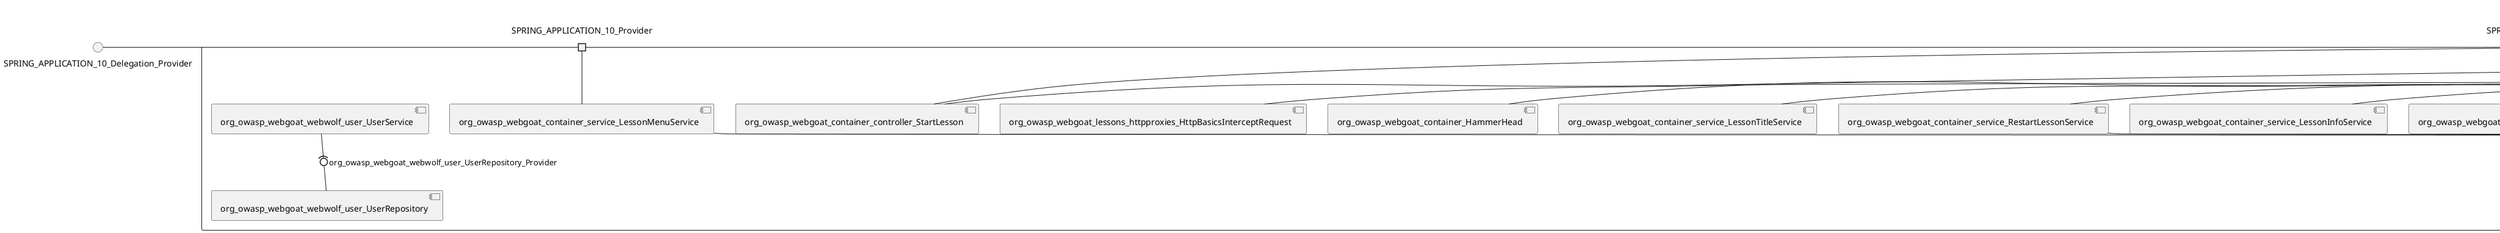 @startuml
skinparam fixCircleLabelOverlapping true
skinparam componentStyle uml2
() SPRING_APPLICATION_10_Delegation_Provider
() SPRING_APPLICATION_11_Delegation_Provider
() SPRING_APPLICATION_12_Delegation_Provider
() SPRING_APPLICATION_13_Delegation_Provider
() SPRING_APPLICATION_14_Delegation_Provider
() SPRING_APPLICATION_15_Delegation_Provider
() SPRING_APPLICATION_16_Delegation_Provider
() SPRING_APPLICATION_2_Delegation_Provider
() SPRING_APPLICATION_3_Delegation_Provider
() SPRING_APPLICATION_4_Delegation_Provider
() SPRING_APPLICATION_5_Delegation_Provider
() SPRING_APPLICATION_6_Delegation_Provider
() SPRING_APPLICATION_7_Delegation_Provider
() SPRING_APPLICATION_8_Delegation_Provider
() SPRING_APPLICATION_9_Delegation_Provider
() SPRING_APPLICATION_BypassRestrictions_FieldRestrictions_POST_Delegation_Provider
() SPRING_APPLICATION_BypassRestrictions_frontendValidation_POST_Delegation_Provider
() SPRING_APPLICATION_ChromeDevTools_dummy_POST_Delegation_Provider
() SPRING_APPLICATION_ChromeDevTools_network_POST_Delegation_Provider
() SPRING_APPLICATION_CrossSiteScriptingStored_stored_xss_POST_Delegation_Provider
() SPRING_APPLICATION_CrossSiteScriptingStored_stored_xss_follow_up_POST_Delegation_Provider
() SPRING_APPLICATION_CrossSiteScripting_attack1_POST_Delegation_Provider
() SPRING_APPLICATION_CrossSiteScripting_attack3_POST_Delegation_Provider
() SPRING_APPLICATION_CrossSiteScripting_attack4_POST_Delegation_Provider
() SPRING_APPLICATION_CrossSiteScripting_attack5a_GET_Delegation_Provider
() SPRING_APPLICATION_CrossSiteScripting_attack6a_POST_Delegation_Provider
() SPRING_APPLICATION_CrossSiteScripting_dom_follow_up_POST_Delegation_Provider
() SPRING_APPLICATION_CrossSiteScripting_phone_home_xss_POST_Delegation_Provider
() SPRING_APPLICATION_CrossSiteScripting_quiz_GET_POST_Delegation_Provider
() SPRING_APPLICATION_Delegation_Provider
() SPRING_APPLICATION_GET_10_Delegation_Provider
() SPRING_APPLICATION_GET_11_Delegation_Provider
() SPRING_APPLICATION_GET_2_Delegation_Provider
() SPRING_APPLICATION_GET_3_Delegation_Provider
() SPRING_APPLICATION_GET_4_Delegation_Provider
() SPRING_APPLICATION_GET_5_Delegation_Provider
() SPRING_APPLICATION_GET_6_Delegation_Provider
() SPRING_APPLICATION_GET_7_Delegation_Provider
() SPRING_APPLICATION_GET_8_Delegation_Provider
() SPRING_APPLICATION_GET_9_Delegation_Provider
() SPRING_APPLICATION_GET_Delegation_Provider
() SPRING_APPLICATION_HtmlTampering_task_POST_Delegation_Provider
() SPRING_APPLICATION_HttpBasics_attack1_POST_Delegation_Provider
() SPRING_APPLICATION_HttpBasics_attack2_POST_Delegation_Provider
() SPRING_APPLICATION_IDOR_diff_attributes_POST_Delegation_Provider
() SPRING_APPLICATION_IDOR_login_POST_Delegation_Provider
() SPRING_APPLICATION_IDOR_profile_alt_path_POST_Delegation_Provider
() SPRING_APPLICATION_InsecureDeserialization_task_POST_Delegation_Provider
() SPRING_APPLICATION_InsecureLogin_Delegation_Provider
() SPRING_APPLICATION_JWT_decode_POST_Delegation_Provider
() SPRING_APPLICATION_JWT_jku_Delegation_Provider
() SPRING_APPLICATION_JWT_kid_Delegation_Provider
() SPRING_APPLICATION_JWT_quiz_GET_POST_Delegation_Provider
() SPRING_APPLICATION_JWT_refresh_Delegation_Provider
() SPRING_APPLICATION_JWT_secret_POST_Delegation_Provider
() SPRING_APPLICATION_JWT_votings_Delegation_Provider
() SPRING_APPLICATION_LogSpoofing_log_bleeding_POST_Delegation_Provider
() SPRING_APPLICATION_LogSpoofing_log_spoofing_POST_Delegation_Provider
() SPRING_APPLICATION_POST_10_Delegation_Provider
() SPRING_APPLICATION_POST_11_Delegation_Provider
() SPRING_APPLICATION_POST_12_Delegation_Provider
() SPRING_APPLICATION_POST_13_Delegation_Provider
() SPRING_APPLICATION_POST_14_Delegation_Provider
() SPRING_APPLICATION_POST_15_Delegation_Provider
() SPRING_APPLICATION_POST_16_Delegation_Provider
() SPRING_APPLICATION_POST_17_Delegation_Provider
() SPRING_APPLICATION_POST_18_Delegation_Provider
() SPRING_APPLICATION_POST_2_Delegation_Provider
() SPRING_APPLICATION_POST_3_Delegation_Provider
() SPRING_APPLICATION_POST_4_Delegation_Provider
() SPRING_APPLICATION_POST_5_Delegation_Provider
() SPRING_APPLICATION_POST_6_Delegation_Provider
() SPRING_APPLICATION_POST_7_Delegation_Provider
() SPRING_APPLICATION_POST_8_Delegation_Provider
() SPRING_APPLICATION_POST_9_Delegation_Provider
() SPRING_APPLICATION_POST_Delegation_Provider
() SPRING_APPLICATION_PUT_Delegation_Provider
() SPRING_APPLICATION_PasswordReset_ForgotPassword_create_password_reset_link_POST_Delegation_Provider
() SPRING_APPLICATION_PasswordReset_SecurityQuestions_POST_Delegation_Provider
() SPRING_APPLICATION_PasswordReset_reset_Delegation_Provider
() SPRING_APPLICATION_PasswordReset_simple_mail_reset_POST_Delegation_Provider
() SPRING_APPLICATION_PathTraversal_profile_picture_GET_Delegation_Provider
() SPRING_APPLICATION_PathTraversal_profile_picture_fix_GET_Delegation_Provider
() SPRING_APPLICATION_PathTraversal_profile_upload_POST_Delegation_Provider
() SPRING_APPLICATION_PathTraversal_profile_upload_fix_POST_Delegation_Provider
() SPRING_APPLICATION_PathTraversal_profile_upload_remove_user_input_POST_Delegation_Provider
() SPRING_APPLICATION_PathTraversal_random_POST_Delegation_Provider
() SPRING_APPLICATION_PathTraversal_random_picture_GET_Delegation_Provider
() SPRING_APPLICATION_PathTraversal_zip_slip_Delegation_Provider
() SPRING_APPLICATION_SSRF_task1_POST_Delegation_Provider
() SPRING_APPLICATION_SSRF_task2_POST_Delegation_Provider
() SPRING_APPLICATION_SecurePasswords_assignment_POST_Delegation_Provider
() SPRING_APPLICATION_SqlInjectionAdvanced_attack6a_POST_Delegation_Provider
() SPRING_APPLICATION_SqlInjectionAdvanced_attack6b_POST_Delegation_Provider
() SPRING_APPLICATION_SqlInjectionAdvanced_challenge_Login_POST_Delegation_Provider
() SPRING_APPLICATION_SqlInjectionAdvanced_challenge_PUT_Delegation_Provider
() SPRING_APPLICATION_SqlInjectionAdvanced_quiz_GET_POST_Delegation_Provider
() SPRING_APPLICATION_SqlInjectionMitigations_attack10a_POST_Delegation_Provider
() SPRING_APPLICATION_SqlInjectionMitigations_attack10b_POST_Delegation_Provider
() SPRING_APPLICATION_SqlInjectionMitigations_attack12a_POST_Delegation_Provider
() SPRING_APPLICATION_SqlInjectionMitigations_servers_GET_Delegation_Provider
() SPRING_APPLICATION_SqlInjection_assignment5a_POST_Delegation_Provider
() SPRING_APPLICATION_SqlInjection_assignment5b_POST_Delegation_Provider
() SPRING_APPLICATION_SqlInjection_attack10_POST_Delegation_Provider
() SPRING_APPLICATION_SqlInjection_attack2_POST_Delegation_Provider
() SPRING_APPLICATION_SqlInjection_attack3_POST_Delegation_Provider
() SPRING_APPLICATION_SqlInjection_attack4_POST_Delegation_Provider
() SPRING_APPLICATION_SqlInjection_attack5_POST_Delegation_Provider
() SPRING_APPLICATION_SqlInjection_attack8_POST_Delegation_Provider
() SPRING_APPLICATION_SqlInjection_attack9_POST_Delegation_Provider
() SPRING_APPLICATION_SqlOnlyInputValidationOnKeywords_attack_POST_Delegation_Provider
() SPRING_APPLICATION_SqlOnlyInputValidation_attack_POST_Delegation_Provider
() SPRING_APPLICATION_VulnerableComponents_attack1_POST_Delegation_Provider
() SPRING_APPLICATION_WebWolf_GET_Delegation_Provider
() SPRING_APPLICATION_WebWolf_landing_Delegation_Provider
() SPRING_APPLICATION_WebWolf_mail_Delegation_Provider
() SPRING_APPLICATION_challenge_1_POST_Delegation_Provider
() SPRING_APPLICATION_challenge_5_POST_Delegation_Provider
() SPRING_APPLICATION_challenge_7_Delegation_Provider
() SPRING_APPLICATION_challenge_8_Delegation_Provider
() SPRING_APPLICATION_challenge_logo_Delegation_Provider
() SPRING_APPLICATION_cia_quiz_GET_POST_Delegation_Provider
() SPRING_APPLICATION_clientSideFiltering_attack1_POST_Delegation_Provider
() SPRING_APPLICATION_clientSideFiltering_challenge_store_coupons_GET_Delegation_Provider
() SPRING_APPLICATION_clientSideFiltering_getItForFree_POST_Delegation_Provider
() SPRING_APPLICATION_clientSideFiltering_salaries_GET_Delegation_Provider
() SPRING_APPLICATION_crypto_encoding_basic_auth_POST_Delegation_Provider
() SPRING_APPLICATION_crypto_encoding_xor_POST_Delegation_Provider
() SPRING_APPLICATION_crypto_hashing_POST_Delegation_Provider
() SPRING_APPLICATION_crypto_secure_defaults_POST_Delegation_Provider
() SPRING_APPLICATION_crypto_signing_verify_POST_Delegation_Provider
() SPRING_APPLICATION_csrf_feedback_message_POST_Delegation_Provider
() SPRING_APPLICATION_csrf_review_POST_Delegation_Provider
() SPRING_APPLICATION_files_GET_Delegation_Provider
() SPRING_APPLICATION_fileupload_POST_Delegation_Provider
() SPRING_APPLICATION_jwt_Delegation_Provider
() SPRING_APPLICATION_landing_Delegation_Provider
() SPRING_APPLICATION_lesson_template_Delegation_Provider
() SPRING_APPLICATION_login_oauth_mvc_GET_Delegation_Provider
() SPRING_APPLICATION_mail_DELETE_GET_POST_Delegation_Provider
() SPRING_APPLICATION_register_mvc_POST_Delegation_Provider
() SPRING_APPLICATION_registration_GET_Delegation_Provider
() SPRING_APPLICATION_requests_GET_Delegation_Provider
() SPRING_APPLICATION_scoreboard_data_GET_Delegation_Provider
() SPRING_APPLICATION_server_directory_GET_Delegation_Provider
() SPRING_APPLICATION_service_debug_labels_mvc_Delegation_Provider
() SPRING_APPLICATION_service_lessonoverview_mvc_Delegation_Provider
() SPRING_APPLICATION_xxe_comments_GET_Delegation_Provider
rectangle System {
[org_owasp_webgoat_container_HammerHead] [[webgoat-webgoat.repository#_rnscKAQ7Ee-iCITICKrX3w]]
[org_owasp_webgoat_container_WebWolfRedirect] [[webgoat-webgoat.repository#_rnscKAQ7Ee-iCITICKrX3w]]
[org_owasp_webgoat_container_controller_StartLesson] [[webgoat-webgoat.repository#_rnscKAQ7Ee-iCITICKrX3w]]
[org_owasp_webgoat_container_controller_Welcome] [[webgoat-webgoat.repository#_rnscKAQ7Ee-iCITICKrX3w]]
[org_owasp_webgoat_container_i18n_PluginMessages_Provider] [[webgoat-webgoat.repository#_rnscKAQ7Ee-iCITICKrX3w]]
[org_owasp_webgoat_container_service_EnvironmentService] [[webgoat-webgoat.repository#_rnscKAQ7Ee-iCITICKrX3w]]
[org_owasp_webgoat_container_service_HintService] [[webgoat-webgoat.repository#_rnscKAQ7Ee-iCITICKrX3w]]
[org_owasp_webgoat_container_service_LabelDebugService] [[webgoat-webgoat.repository#_rnscKAQ7Ee-iCITICKrX3w]]
[org_owasp_webgoat_container_service_LabelService] [[webgoat-webgoat.repository#_rnscKAQ7Ee-iCITICKrX3w]]
[org_owasp_webgoat_container_service_LessonInfoService] [[webgoat-webgoat.repository#_rnscKAQ7Ee-iCITICKrX3w]]
[org_owasp_webgoat_container_service_LessonMenuService] [[webgoat-webgoat.repository#_rnscKAQ7Ee-iCITICKrX3w]]
[org_owasp_webgoat_container_service_LessonProgressService] [[webgoat-webgoat.repository#_rnscKAQ7Ee-iCITICKrX3w]]
[org_owasp_webgoat_container_service_LessonTitleService] [[webgoat-webgoat.repository#_rnscKAQ7Ee-iCITICKrX3w]]
[org_owasp_webgoat_container_service_ReportCardService] [[webgoat-webgoat.repository#_rnscKAQ7Ee-iCITICKrX3w]]
[org_owasp_webgoat_container_service_RestartLessonService] [[webgoat-webgoat.repository#_rnscKAQ7Ee-iCITICKrX3w]]
[org_owasp_webgoat_container_service_SessionService] [[webgoat-webgoat.repository#_rnscKAQ7Ee-iCITICKrX3w]]
[org_owasp_webgoat_container_session_UserSessionData_Provider] [[webgoat-webgoat.repository#_rnscKAQ7Ee-iCITICKrX3w]]
[org_owasp_webgoat_container_session_WebSession_Provider] [[webgoat-webgoat.repository#_rnscKAQ7Ee-iCITICKrX3w]]
[org_owasp_webgoat_container_users_RegistrationController] [[webgoat-webgoat.repository#_rnscKAQ7Ee-iCITICKrX3w]]
[org_owasp_webgoat_container_users_Scoreboard] [[webgoat-webgoat.repository#_rnscKAQ7Ee-iCITICKrX3w]]
[org_owasp_webgoat_container_users_UserRepository] [[webgoat-webgoat.repository#_rnscKAQ7Ee-iCITICKrX3w]]
[org_owasp_webgoat_container_users_UserService] [[webgoat-webgoat.repository#_rnscKAQ7Ee-iCITICKrX3w]]
[org_owasp_webgoat_container_users_UserTrackerRepository] [[webgoat-webgoat.repository#_rnscKAQ7Ee-iCITICKrX3w]]
[org_owasp_webgoat_lessons_authbypass_VerifyAccount] [[webgoat-webgoat.repository#_rnscKAQ7Ee-iCITICKrX3w]]
[org_owasp_webgoat_lessons_bypassrestrictions_BypassRestrictionsFieldRestrictions] [[webgoat-webgoat.repository#_rnscKAQ7Ee-iCITICKrX3w]]
[org_owasp_webgoat_lessons_bypassrestrictions_BypassRestrictionsFrontendValidation] [[webgoat-webgoat.repository#_rnscKAQ7Ee-iCITICKrX3w]]
[org_owasp_webgoat_lessons_challenges_FlagController] [[webgoat-webgoat.repository#_rnscKAQ7Ee-iCITICKrX3w]]
[org_owasp_webgoat_lessons_challenges_challenge1_Assignment1] [[webgoat-webgoat.repository#_rnscKAQ7Ee-iCITICKrX3w]]
[org_owasp_webgoat_lessons_challenges_challenge1_ImageServlet] [[webgoat-webgoat.repository#_rnscKAQ7Ee-iCITICKrX3w]]
[org_owasp_webgoat_lessons_challenges_challenge5_Assignment5] [[webgoat-webgoat.repository#_rnscKAQ7Ee-iCITICKrX3w]]
[org_owasp_webgoat_lessons_challenges_challenge7_Assignment7] [[webgoat-webgoat.repository#_rnscKAQ7Ee-iCITICKrX3w]]
[org_owasp_webgoat_lessons_challenges_challenge8_Assignment8] [[webgoat-webgoat.repository#_rnscKAQ7Ee-iCITICKrX3w]]
[org_owasp_webgoat_lessons_chromedevtools_NetworkDummy] [[webgoat-webgoat.repository#_rnscKAQ7Ee-iCITICKrX3w]]
[org_owasp_webgoat_lessons_chromedevtools_NetworkLesson] [[webgoat-webgoat.repository#_rnscKAQ7Ee-iCITICKrX3w]]
[org_owasp_webgoat_lessons_cia_CIAQuiz] [[webgoat-webgoat.repository#_rnscKAQ7Ee-iCITICKrX3w]]
[org_owasp_webgoat_lessons_clientsidefiltering_ClientSideFilteringAssignment] [[webgoat-webgoat.repository#_rnscKAQ7Ee-iCITICKrX3w]]
[org_owasp_webgoat_lessons_clientsidefiltering_ClientSideFilteringFreeAssignment] [[webgoat-webgoat.repository#_rnscKAQ7Ee-iCITICKrX3w]]
[org_owasp_webgoat_lessons_clientsidefiltering_Salaries] [[webgoat-webgoat.repository#_rnscKAQ7Ee-iCITICKrX3w]]
[org_owasp_webgoat_lessons_clientsidefiltering_ShopEndpoint] [[webgoat-webgoat.repository#_rnscKAQ7Ee-iCITICKrX3w]]
[org_owasp_webgoat_lessons_cryptography_EncodingAssignment] [[webgoat-webgoat.repository#_rnscKAQ7Ee-iCITICKrX3w]]
[org_owasp_webgoat_lessons_cryptography_HashingAssignment] [[webgoat-webgoat.repository#_rnscKAQ7Ee-iCITICKrX3w]]
[org_owasp_webgoat_lessons_cryptography_SecureDefaultsAssignment] [[webgoat-webgoat.repository#_rnscKAQ7Ee-iCITICKrX3w]]
[org_owasp_webgoat_lessons_cryptography_SigningAssignment] [[webgoat-webgoat.repository#_rnscKAQ7Ee-iCITICKrX3w]]
[org_owasp_webgoat_lessons_cryptography_XOREncodingAssignment] [[webgoat-webgoat.repository#_rnscKAQ7Ee-iCITICKrX3w]]
[org_owasp_webgoat_lessons_csrf_CSRFConfirmFlag1] [[webgoat-webgoat.repository#_rnscKAQ7Ee-iCITICKrX3w]]
[org_owasp_webgoat_lessons_csrf_CSRFFeedback] [[webgoat-webgoat.repository#_rnscKAQ7Ee-iCITICKrX3w]]
[org_owasp_webgoat_lessons_csrf_CSRFGetFlag] [[webgoat-webgoat.repository#_rnscKAQ7Ee-iCITICKrX3w]]
[org_owasp_webgoat_lessons_csrf_CSRFLogin] [[webgoat-webgoat.repository#_rnscKAQ7Ee-iCITICKrX3w]]
[org_owasp_webgoat_lessons_csrf_ForgedReviews] [[webgoat-webgoat.repository#_rnscKAQ7Ee-iCITICKrX3w]]
[org_owasp_webgoat_lessons_csrf_ObjectMapper_Provider] [[webgoat-webgoat.repository#_rnscKAQ7Ee-iCITICKrX3w]]
[org_owasp_webgoat_lessons_deserialization_InsecureDeserializationTask] [[webgoat-webgoat.repository#_rnscKAQ7Ee-iCITICKrX3w]]
[org_owasp_webgoat_lessons_hijacksession_HijackSessionAssignment] [[webgoat-webgoat.repository#_rnscKAQ7Ee-iCITICKrX3w]]
[org_owasp_webgoat_lessons_hijacksession_cas_HijackSessionAuthenticationProvider] [[webgoat-webgoat.repository#_rnscKAQ7Ee-iCITICKrX3w]]
[org_owasp_webgoat_lessons_htmltampering_HtmlTamperingTask] [[webgoat-webgoat.repository#_rnscKAQ7Ee-iCITICKrX3w]]
[org_owasp_webgoat_lessons_httpbasics_HttpBasicsLesson] [[webgoat-webgoat.repository#_rnscKAQ7Ee-iCITICKrX3w]]
[org_owasp_webgoat_lessons_httpbasics_HttpBasicsQuiz] [[webgoat-webgoat.repository#_rnscKAQ7Ee-iCITICKrX3w]]
[org_owasp_webgoat_lessons_httpproxies_HttpBasicsInterceptRequest] [[webgoat-webgoat.repository#_rnscKAQ7Ee-iCITICKrX3w]]
[org_owasp_webgoat_lessons_idor_IDORDiffAttributes] [[webgoat-webgoat.repository#_rnscKAQ7Ee-iCITICKrX3w]]
[org_owasp_webgoat_lessons_idor_IDOREditOtherProfile] [[webgoat-webgoat.repository#_rnscKAQ7Ee-iCITICKrX3w]]
[org_owasp_webgoat_lessons_idor_IDORLogin] [[webgoat-webgoat.repository#_rnscKAQ7Ee-iCITICKrX3w]]
[org_owasp_webgoat_lessons_idor_IDORViewOtherProfile] [[webgoat-webgoat.repository#_rnscKAQ7Ee-iCITICKrX3w]]
[org_owasp_webgoat_lessons_idor_IDORViewOwnProfile] [[webgoat-webgoat.repository#_rnscKAQ7Ee-iCITICKrX3w]]
[org_owasp_webgoat_lessons_idor_IDORViewOwnProfileAltUrl] [[webgoat-webgoat.repository#_rnscKAQ7Ee-iCITICKrX3w]]
[org_owasp_webgoat_lessons_insecurelogin_InsecureLoginTask] [[webgoat-webgoat.repository#_rnscKAQ7Ee-iCITICKrX3w]]
[org_owasp_webgoat_lessons_jwt_JWTDecodeEndpoint] [[webgoat-webgoat.repository#_rnscKAQ7Ee-iCITICKrX3w]]
[org_owasp_webgoat_lessons_jwt_JWTQuiz] [[webgoat-webgoat.repository#_rnscKAQ7Ee-iCITICKrX3w]]
[org_owasp_webgoat_lessons_jwt_JWTRefreshEndpoint] [[webgoat-webgoat.repository#_rnscKAQ7Ee-iCITICKrX3w]]
[org_owasp_webgoat_lessons_jwt_JWTSecretKeyEndpoint] [[webgoat-webgoat.repository#_rnscKAQ7Ee-iCITICKrX3w]]
[org_owasp_webgoat_lessons_jwt_JWTVotesEndpoint] [[webgoat-webgoat.repository#_rnscKAQ7Ee-iCITICKrX3w]]
[org_owasp_webgoat_lessons_jwt_claimmisuse_JWTHeaderJKUEndpoint] [[webgoat-webgoat.repository#_rnscKAQ7Ee-iCITICKrX3w]]
[org_owasp_webgoat_lessons_jwt_claimmisuse_JWTHeaderKIDEndpoint] [[webgoat-webgoat.repository#_rnscKAQ7Ee-iCITICKrX3w]]
[org_owasp_webgoat_lessons_lessontemplate_SampleAttack] [[webgoat-webgoat.repository#_rnscKAQ7Ee-iCITICKrX3w]]
[org_owasp_webgoat_lessons_logging_LogBleedingTask] [[webgoat-webgoat.repository#_rnscKAQ7Ee-iCITICKrX3w]]
[org_owasp_webgoat_lessons_logging_LogSpoofingTask] [[webgoat-webgoat.repository#_rnscKAQ7Ee-iCITICKrX3w]]
[org_owasp_webgoat_lessons_missingac_MissingFunctionACHiddenMenus] [[webgoat-webgoat.repository#_rnscKAQ7Ee-iCITICKrX3w]]
[org_owasp_webgoat_lessons_missingac_MissingFunctionACUsers] [[webgoat-webgoat.repository#_rnscKAQ7Ee-iCITICKrX3w]]
[org_owasp_webgoat_lessons_missingac_MissingFunctionACYourHash] [[webgoat-webgoat.repository#_rnscKAQ7Ee-iCITICKrX3w]]
[org_owasp_webgoat_lessons_missingac_MissingFunctionACYourHashAdmin] [[webgoat-webgoat.repository#_rnscKAQ7Ee-iCITICKrX3w]]
[org_owasp_webgoat_lessons_passwordreset_QuestionsAssignment] [[webgoat-webgoat.repository#_rnscKAQ7Ee-iCITICKrX3w]]
[org_owasp_webgoat_lessons_passwordreset_ResetLinkAssignment] [[webgoat-webgoat.repository#_rnscKAQ7Ee-iCITICKrX3w]]
[org_owasp_webgoat_lessons_passwordreset_ResetLinkAssignmentForgotPassword] [[webgoat-webgoat.repository#_rnscKAQ7Ee-iCITICKrX3w]]
[org_owasp_webgoat_lessons_passwordreset_SecurityQuestionAssignment] [[webgoat-webgoat.repository#_rnscKAQ7Ee-iCITICKrX3w]]
[org_owasp_webgoat_lessons_passwordreset_SimpleMailAssignment] [[webgoat-webgoat.repository#_rnscKAQ7Ee-iCITICKrX3w]]
[org_owasp_webgoat_lessons_passwordreset_TriedQuestions] [[webgoat-webgoat.repository#_rnscKAQ7Ee-iCITICKrX3w]]
[org_owasp_webgoat_lessons_pathtraversal_ProfileUpload] [[webgoat-webgoat.repository#_rnscKAQ7Ee-iCITICKrX3w]]
[org_owasp_webgoat_lessons_pathtraversal_ProfileUploadFix] [[webgoat-webgoat.repository#_rnscKAQ7Ee-iCITICKrX3w]]
[org_owasp_webgoat_lessons_pathtraversal_ProfileUploadRemoveUserInput] [[webgoat-webgoat.repository#_rnscKAQ7Ee-iCITICKrX3w]]
[org_owasp_webgoat_lessons_pathtraversal_ProfileUploadRetrieval] [[webgoat-webgoat.repository#_rnscKAQ7Ee-iCITICKrX3w]]
[org_owasp_webgoat_lessons_pathtraversal_ProfileZipSlip] [[webgoat-webgoat.repository#_rnscKAQ7Ee-iCITICKrX3w]]
[org_owasp_webgoat_lessons_securepasswords_SecurePasswordsAssignment] [[webgoat-webgoat.repository#_rnscKAQ7Ee-iCITICKrX3w]]
[org_owasp_webgoat_lessons_spoofcookie_SpoofCookieAssignment] [[webgoat-webgoat.repository#_rnscKAQ7Ee-iCITICKrX3w]]
[org_owasp_webgoat_lessons_sqlinjection_advanced_SqlInjectionChallenge] [[webgoat-webgoat.repository#_rnscKAQ7Ee-iCITICKrX3w]]
[org_owasp_webgoat_lessons_sqlinjection_advanced_SqlInjectionChallengeLogin] [[webgoat-webgoat.repository#_rnscKAQ7Ee-iCITICKrX3w]]
[org_owasp_webgoat_lessons_sqlinjection_advanced_SqlInjectionLesson6a] [[webgoat-webgoat.repository#_rnscKAQ7Ee-iCITICKrX3w]]
[org_owasp_webgoat_lessons_sqlinjection_advanced_SqlInjectionLesson6b] [[webgoat-webgoat.repository#_rnscKAQ7Ee-iCITICKrX3w]]
[org_owasp_webgoat_lessons_sqlinjection_advanced_SqlInjectionQuiz] [[webgoat-webgoat.repository#_rnscKAQ7Ee-iCITICKrX3w]]
[org_owasp_webgoat_lessons_sqlinjection_introduction_SqlInjectionLesson10] [[webgoat-webgoat.repository#_rnscKAQ7Ee-iCITICKrX3w]]
[org_owasp_webgoat_lessons_sqlinjection_introduction_SqlInjectionLesson2] [[webgoat-webgoat.repository#_rnscKAQ7Ee-iCITICKrX3w]]
[org_owasp_webgoat_lessons_sqlinjection_introduction_SqlInjectionLesson3] [[webgoat-webgoat.repository#_rnscKAQ7Ee-iCITICKrX3w]]
[org_owasp_webgoat_lessons_sqlinjection_introduction_SqlInjectionLesson4] [[webgoat-webgoat.repository#_rnscKAQ7Ee-iCITICKrX3w]]
[org_owasp_webgoat_lessons_sqlinjection_introduction_SqlInjectionLesson5] [[webgoat-webgoat.repository#_rnscKAQ7Ee-iCITICKrX3w]]
[org_owasp_webgoat_lessons_sqlinjection_introduction_SqlInjectionLesson5a] [[webgoat-webgoat.repository#_rnscKAQ7Ee-iCITICKrX3w]]
[org_owasp_webgoat_lessons_sqlinjection_introduction_SqlInjectionLesson5b] [[webgoat-webgoat.repository#_rnscKAQ7Ee-iCITICKrX3w]]
[org_owasp_webgoat_lessons_sqlinjection_introduction_SqlInjectionLesson8] [[webgoat-webgoat.repository#_rnscKAQ7Ee-iCITICKrX3w]]
[org_owasp_webgoat_lessons_sqlinjection_introduction_SqlInjectionLesson9] [[webgoat-webgoat.repository#_rnscKAQ7Ee-iCITICKrX3w]]
[org_owasp_webgoat_lessons_sqlinjection_mitigation_Servers] [[webgoat-webgoat.repository#_rnscKAQ7Ee-iCITICKrX3w]]
[org_owasp_webgoat_lessons_sqlinjection_mitigation_SqlInjectionLesson10a] [[webgoat-webgoat.repository#_rnscKAQ7Ee-iCITICKrX3w]]
[org_owasp_webgoat_lessons_sqlinjection_mitigation_SqlInjectionLesson10b] [[webgoat-webgoat.repository#_rnscKAQ7Ee-iCITICKrX3w]]
[org_owasp_webgoat_lessons_sqlinjection_mitigation_SqlInjectionLesson13] [[webgoat-webgoat.repository#_rnscKAQ7Ee-iCITICKrX3w]]
[org_owasp_webgoat_lessons_sqlinjection_mitigation_SqlOnlyInputValidation] [[webgoat-webgoat.repository#_rnscKAQ7Ee-iCITICKrX3w]]
[org_owasp_webgoat_lessons_sqlinjection_mitigation_SqlOnlyInputValidationOnKeywords] [[webgoat-webgoat.repository#_rnscKAQ7Ee-iCITICKrX3w]]
[org_owasp_webgoat_lessons_ssrf_SSRFTask1] [[webgoat-webgoat.repository#_rnscKAQ7Ee-iCITICKrX3w]]
[org_owasp_webgoat_lessons_ssrf_SSRFTask2] [[webgoat-webgoat.repository#_rnscKAQ7Ee-iCITICKrX3w]]
[org_owasp_webgoat_lessons_vulnerablecomponents_VulnerableComponentsLesson] [[webgoat-webgoat.repository#_rnscKAQ7Ee-iCITICKrX3w]]
[org_owasp_webgoat_lessons_webwolfintroduction_LandingAssignment] [[webgoat-webgoat.repository#_rnscKAQ7Ee-iCITICKrX3w]]
[org_owasp_webgoat_lessons_webwolfintroduction_MailAssignment] [[webgoat-webgoat.repository#_rnscKAQ7Ee-iCITICKrX3w]]
[org_owasp_webgoat_lessons_xss_CrossSiteScriptingLesson1] [[webgoat-webgoat.repository#_rnscKAQ7Ee-iCITICKrX3w]]
[org_owasp_webgoat_lessons_xss_CrossSiteScriptingLesson3] [[webgoat-webgoat.repository#_rnscKAQ7Ee-iCITICKrX3w]]
[org_owasp_webgoat_lessons_xss_CrossSiteScriptingLesson4] [[webgoat-webgoat.repository#_rnscKAQ7Ee-iCITICKrX3w]]
[org_owasp_webgoat_lessons_xss_CrossSiteScriptingLesson5a] [[webgoat-webgoat.repository#_rnscKAQ7Ee-iCITICKrX3w]]
[org_owasp_webgoat_lessons_xss_CrossSiteScriptingLesson6a] [[webgoat-webgoat.repository#_rnscKAQ7Ee-iCITICKrX3w]]
[org_owasp_webgoat_lessons_xss_CrossSiteScriptingQuiz] [[webgoat-webgoat.repository#_rnscKAQ7Ee-iCITICKrX3w]]
[org_owasp_webgoat_lessons_xss_DOMCrossSiteScripting] [[webgoat-webgoat.repository#_rnscKAQ7Ee-iCITICKrX3w]]
[org_owasp_webgoat_lessons_xss_DOMCrossSiteScriptingVerifier] [[webgoat-webgoat.repository#_rnscKAQ7Ee-iCITICKrX3w]]
[org_owasp_webgoat_lessons_xss_stored_StoredCrossSiteScriptingVerifier] [[webgoat-webgoat.repository#_rnscKAQ7Ee-iCITICKrX3w]]
[org_owasp_webgoat_lessons_xss_stored_StoredXssComments] [[webgoat-webgoat.repository#_rnscKAQ7Ee-iCITICKrX3w]]
[org_owasp_webgoat_lessons_xxe_BlindSendFileAssignment] [[webgoat-webgoat.repository#_rnscKAQ7Ee-iCITICKrX3w]]
[org_owasp_webgoat_lessons_xxe_CommentsCache] [[webgoat-webgoat.repository#_rnscKAQ7Ee-iCITICKrX3w]]
[org_owasp_webgoat_lessons_xxe_CommentsEndpoint] [[webgoat-webgoat.repository#_rnscKAQ7Ee-iCITICKrX3w]]
[org_owasp_webgoat_lessons_xxe_ContentTypeAssignment] [[webgoat-webgoat.repository#_rnscKAQ7Ee-iCITICKrX3w]]
[org_owasp_webgoat_lessons_xxe_SimpleXXE] [[webgoat-webgoat.repository#_rnscKAQ7Ee-iCITICKrX3w]]
[org_owasp_webgoat_webwolf_FileServer] [[webgoat-webgoat.repository#_rnscKAQ7Ee-iCITICKrX3w]]
[org_owasp_webgoat_webwolf_jwt_JWTController] [[webgoat-webgoat.repository#_rnscKAQ7Ee-iCITICKrX3w]]
[org_owasp_webgoat_webwolf_mailbox_MailboxController] [[webgoat-webgoat.repository#_rnscKAQ7Ee-iCITICKrX3w]]
[org_owasp_webgoat_webwolf_mailbox_MailboxRepository] [[webgoat-webgoat.repository#_rnscKAQ7Ee-iCITICKrX3w]]
[org_owasp_webgoat_webwolf_requests_LandingPage] [[webgoat-webgoat.repository#_rnscKAQ7Ee-iCITICKrX3w]]
[org_owasp_webgoat_webwolf_requests_Requests] [[webgoat-webgoat.repository#_rnscKAQ7Ee-iCITICKrX3w]]
[org_owasp_webgoat_webwolf_user_UserRepository] [[webgoat-webgoat.repository#_rnscKAQ7Ee-iCITICKrX3w]]
[org_owasp_webgoat_webwolf_user_UserService] [[webgoat-webgoat.repository#_rnscKAQ7Ee-iCITICKrX3w]]
port SPRING_APPLICATION_10_Provider
SPRING_APPLICATION_10_Delegation_Provider - SPRING_APPLICATION_10_Provider
SPRING_APPLICATION_10_Provider - [org_owasp_webgoat_container_service_LessonMenuService]
port SPRING_APPLICATION_11_Provider
SPRING_APPLICATION_11_Delegation_Provider - SPRING_APPLICATION_11_Provider
SPRING_APPLICATION_11_Provider - [org_owasp_webgoat_container_controller_StartLesson]
port SPRING_APPLICATION_12_Provider
SPRING_APPLICATION_12_Delegation_Provider - SPRING_APPLICATION_12_Provider
SPRING_APPLICATION_12_Provider - [org_owasp_webgoat_lessons_cryptography_HashingAssignment]
port SPRING_APPLICATION_13_Provider
SPRING_APPLICATION_13_Delegation_Provider - SPRING_APPLICATION_13_Provider
SPRING_APPLICATION_13_Provider - [org_owasp_webgoat_lessons_httpproxies_HttpBasicsInterceptRequest]
port SPRING_APPLICATION_14_Provider
SPRING_APPLICATION_14_Delegation_Provider - SPRING_APPLICATION_14_Provider
SPRING_APPLICATION_14_Provider - [org_owasp_webgoat_container_service_LabelDebugService]
port SPRING_APPLICATION_15_Provider
SPRING_APPLICATION_15_Delegation_Provider - SPRING_APPLICATION_15_Provider
SPRING_APPLICATION_15_Provider - [org_owasp_webgoat_container_controller_StartLesson]
port SPRING_APPLICATION_16_Provider
SPRING_APPLICATION_16_Delegation_Provider - SPRING_APPLICATION_16_Provider
SPRING_APPLICATION_16_Provider - [org_owasp_webgoat_lessons_cryptography_SigningAssignment]
port SPRING_APPLICATION_2_Provider
SPRING_APPLICATION_2_Delegation_Provider - SPRING_APPLICATION_2_Provider
SPRING_APPLICATION_2_Provider - [org_owasp_webgoat_container_HammerHead]
port SPRING_APPLICATION_3_Provider
SPRING_APPLICATION_3_Delegation_Provider - SPRING_APPLICATION_3_Provider
SPRING_APPLICATION_3_Provider - [org_owasp_webgoat_lessons_xxe_SimpleXXE]
port SPRING_APPLICATION_4_Provider
SPRING_APPLICATION_4_Delegation_Provider - SPRING_APPLICATION_4_Provider
SPRING_APPLICATION_4_Provider - [org_owasp_webgoat_container_service_LessonTitleService]
port SPRING_APPLICATION_5_Provider
SPRING_APPLICATION_5_Delegation_Provider - SPRING_APPLICATION_5_Provider
SPRING_APPLICATION_5_Provider - [org_owasp_webgoat_lessons_jwt_JWTSecretKeyEndpoint]
port SPRING_APPLICATION_6_Provider
SPRING_APPLICATION_6_Delegation_Provider - SPRING_APPLICATION_6_Provider
SPRING_APPLICATION_6_Provider - [org_owasp_webgoat_container_service_RestartLessonService]
port SPRING_APPLICATION_7_Provider
SPRING_APPLICATION_7_Delegation_Provider - SPRING_APPLICATION_7_Provider
SPRING_APPLICATION_7_Provider - [org_owasp_webgoat_webwolf_FileServer]
port SPRING_APPLICATION_8_Provider
SPRING_APPLICATION_8_Delegation_Provider - SPRING_APPLICATION_8_Provider
SPRING_APPLICATION_8_Provider - [org_owasp_webgoat_container_service_LessonInfoService]
port SPRING_APPLICATION_9_Provider
SPRING_APPLICATION_9_Delegation_Provider - SPRING_APPLICATION_9_Provider
SPRING_APPLICATION_9_Provider - [org_owasp_webgoat_container_service_SessionService]
port SPRING_APPLICATION_BypassRestrictions_FieldRestrictions_POST_Provider
SPRING_APPLICATION_BypassRestrictions_FieldRestrictions_POST_Delegation_Provider - SPRING_APPLICATION_BypassRestrictions_FieldRestrictions_POST_Provider
SPRING_APPLICATION_BypassRestrictions_FieldRestrictions_POST_Provider - [org_owasp_webgoat_lessons_bypassrestrictions_BypassRestrictionsFieldRestrictions]
port SPRING_APPLICATION_BypassRestrictions_frontendValidation_POST_Provider
SPRING_APPLICATION_BypassRestrictions_frontendValidation_POST_Delegation_Provider - SPRING_APPLICATION_BypassRestrictions_frontendValidation_POST_Provider
SPRING_APPLICATION_BypassRestrictions_frontendValidation_POST_Provider - [org_owasp_webgoat_lessons_bypassrestrictions_BypassRestrictionsFrontendValidation]
port SPRING_APPLICATION_ChromeDevTools_dummy_POST_Provider
SPRING_APPLICATION_ChromeDevTools_dummy_POST_Delegation_Provider - SPRING_APPLICATION_ChromeDevTools_dummy_POST_Provider
SPRING_APPLICATION_ChromeDevTools_dummy_POST_Provider - [org_owasp_webgoat_lessons_chromedevtools_NetworkDummy]
port SPRING_APPLICATION_ChromeDevTools_network_POST_Provider
SPRING_APPLICATION_ChromeDevTools_network_POST_Delegation_Provider - SPRING_APPLICATION_ChromeDevTools_network_POST_Provider
SPRING_APPLICATION_ChromeDevTools_network_POST_Provider - [org_owasp_webgoat_lessons_chromedevtools_NetworkLesson]
port SPRING_APPLICATION_CrossSiteScriptingStored_stored_xss_POST_Provider
SPRING_APPLICATION_CrossSiteScriptingStored_stored_xss_POST_Delegation_Provider - SPRING_APPLICATION_CrossSiteScriptingStored_stored_xss_POST_Provider
SPRING_APPLICATION_CrossSiteScriptingStored_stored_xss_POST_Provider - [org_owasp_webgoat_lessons_xss_stored_StoredXssComments]
port SPRING_APPLICATION_CrossSiteScriptingStored_stored_xss_follow_up_POST_Provider
SPRING_APPLICATION_CrossSiteScriptingStored_stored_xss_follow_up_POST_Delegation_Provider - SPRING_APPLICATION_CrossSiteScriptingStored_stored_xss_follow_up_POST_Provider
SPRING_APPLICATION_CrossSiteScriptingStored_stored_xss_follow_up_POST_Provider - [org_owasp_webgoat_lessons_xss_stored_StoredCrossSiteScriptingVerifier]
port SPRING_APPLICATION_CrossSiteScripting_attack1_POST_Provider
SPRING_APPLICATION_CrossSiteScripting_attack1_POST_Delegation_Provider - SPRING_APPLICATION_CrossSiteScripting_attack1_POST_Provider
SPRING_APPLICATION_CrossSiteScripting_attack1_POST_Provider - [org_owasp_webgoat_lessons_xss_CrossSiteScriptingLesson1]
port SPRING_APPLICATION_CrossSiteScripting_attack3_POST_Provider
SPRING_APPLICATION_CrossSiteScripting_attack3_POST_Delegation_Provider - SPRING_APPLICATION_CrossSiteScripting_attack3_POST_Provider
SPRING_APPLICATION_CrossSiteScripting_attack3_POST_Provider - [org_owasp_webgoat_lessons_xss_CrossSiteScriptingLesson3]
port SPRING_APPLICATION_CrossSiteScripting_attack4_POST_Provider
SPRING_APPLICATION_CrossSiteScripting_attack4_POST_Delegation_Provider - SPRING_APPLICATION_CrossSiteScripting_attack4_POST_Provider
SPRING_APPLICATION_CrossSiteScripting_attack4_POST_Provider - [org_owasp_webgoat_lessons_xss_CrossSiteScriptingLesson4]
port SPRING_APPLICATION_CrossSiteScripting_attack5a_GET_Provider
SPRING_APPLICATION_CrossSiteScripting_attack5a_GET_Delegation_Provider - SPRING_APPLICATION_CrossSiteScripting_attack5a_GET_Provider
SPRING_APPLICATION_CrossSiteScripting_attack5a_GET_Provider - [org_owasp_webgoat_lessons_xss_CrossSiteScriptingLesson5a]
port SPRING_APPLICATION_CrossSiteScripting_attack6a_POST_Provider
SPRING_APPLICATION_CrossSiteScripting_attack6a_POST_Delegation_Provider - SPRING_APPLICATION_CrossSiteScripting_attack6a_POST_Provider
SPRING_APPLICATION_CrossSiteScripting_attack6a_POST_Provider - [org_owasp_webgoat_lessons_xss_CrossSiteScriptingLesson6a]
port SPRING_APPLICATION_CrossSiteScripting_dom_follow_up_POST_Provider
SPRING_APPLICATION_CrossSiteScripting_dom_follow_up_POST_Delegation_Provider - SPRING_APPLICATION_CrossSiteScripting_dom_follow_up_POST_Provider
SPRING_APPLICATION_CrossSiteScripting_dom_follow_up_POST_Provider - [org_owasp_webgoat_lessons_xss_DOMCrossSiteScriptingVerifier]
port SPRING_APPLICATION_CrossSiteScripting_phone_home_xss_POST_Provider
SPRING_APPLICATION_CrossSiteScripting_phone_home_xss_POST_Delegation_Provider - SPRING_APPLICATION_CrossSiteScripting_phone_home_xss_POST_Provider
SPRING_APPLICATION_CrossSiteScripting_phone_home_xss_POST_Provider - [org_owasp_webgoat_lessons_xss_DOMCrossSiteScripting]
port SPRING_APPLICATION_CrossSiteScripting_quiz_GET_POST_Provider
SPRING_APPLICATION_CrossSiteScripting_quiz_GET_POST_Delegation_Provider - SPRING_APPLICATION_CrossSiteScripting_quiz_GET_POST_Provider
SPRING_APPLICATION_CrossSiteScripting_quiz_GET_POST_Provider - [org_owasp_webgoat_lessons_xss_CrossSiteScriptingQuiz]
port SPRING_APPLICATION_Provider
SPRING_APPLICATION_Delegation_Provider - SPRING_APPLICATION_Provider
SPRING_APPLICATION_Provider - [org_owasp_webgoat_lessons_cryptography_HashingAssignment]
port SPRING_APPLICATION_GET_10_Provider
SPRING_APPLICATION_GET_10_Delegation_Provider - SPRING_APPLICATION_GET_10_Provider
SPRING_APPLICATION_GET_10_Provider - [org_owasp_webgoat_lessons_idor_IDORViewOtherProfile]
port SPRING_APPLICATION_GET_11_Provider
SPRING_APPLICATION_GET_11_Delegation_Provider - SPRING_APPLICATION_GET_11_Provider
SPRING_APPLICATION_GET_11_Provider - [org_owasp_webgoat_container_service_HintService]
port SPRING_APPLICATION_GET_2_Provider
SPRING_APPLICATION_GET_2_Delegation_Provider - SPRING_APPLICATION_GET_2_Provider
SPRING_APPLICATION_GET_2_Provider - [org_owasp_webgoat_lessons_missingac_MissingFunctionACUsers]
port SPRING_APPLICATION_GET_3_Provider
SPRING_APPLICATION_GET_3_Delegation_Provider - SPRING_APPLICATION_GET_3_Provider
SPRING_APPLICATION_GET_3_Provider - [org_owasp_webgoat_lessons_idor_IDORViewOwnProfile]
port SPRING_APPLICATION_GET_4_Provider
SPRING_APPLICATION_GET_4_Delegation_Provider - SPRING_APPLICATION_GET_4_Provider
SPRING_APPLICATION_GET_4_Provider - [org_owasp_webgoat_lessons_cryptography_EncodingAssignment]
port SPRING_APPLICATION_GET_5_Provider
SPRING_APPLICATION_GET_5_Delegation_Provider - SPRING_APPLICATION_GET_5_Provider
SPRING_APPLICATION_GET_5_Provider - [org_owasp_webgoat_lessons_xss_stored_StoredXssComments]
port SPRING_APPLICATION_GET_6_Provider
SPRING_APPLICATION_GET_6_Delegation_Provider - SPRING_APPLICATION_GET_6_Provider
SPRING_APPLICATION_GET_6_Provider - [org_owasp_webgoat_container_service_LabelService]
port SPRING_APPLICATION_GET_7_Provider
SPRING_APPLICATION_GET_7_Delegation_Provider - SPRING_APPLICATION_GET_7_Provider
SPRING_APPLICATION_GET_7_Provider - [org_owasp_webgoat_lessons_csrf_ForgedReviews]
port SPRING_APPLICATION_GET_8_Provider
SPRING_APPLICATION_GET_8_Delegation_Provider - SPRING_APPLICATION_GET_8_Provider
SPRING_APPLICATION_GET_8_Provider - [org_owasp_webgoat_container_service_ReportCardService]
port SPRING_APPLICATION_GET_9_Provider
SPRING_APPLICATION_GET_9_Delegation_Provider - SPRING_APPLICATION_GET_9_Provider
SPRING_APPLICATION_GET_9_Provider - [org_owasp_webgoat_container_controller_Welcome]
port SPRING_APPLICATION_GET_Provider
SPRING_APPLICATION_GET_Delegation_Provider - SPRING_APPLICATION_GET_Provider
SPRING_APPLICATION_GET_Provider - [org_owasp_webgoat_lessons_spoofcookie_SpoofCookieAssignment]
port SPRING_APPLICATION_HtmlTampering_task_POST_Provider
SPRING_APPLICATION_HtmlTampering_task_POST_Delegation_Provider - SPRING_APPLICATION_HtmlTampering_task_POST_Provider
SPRING_APPLICATION_HtmlTampering_task_POST_Provider - [org_owasp_webgoat_lessons_htmltampering_HtmlTamperingTask]
port SPRING_APPLICATION_HttpBasics_attack1_POST_Provider
SPRING_APPLICATION_HttpBasics_attack1_POST_Delegation_Provider - SPRING_APPLICATION_HttpBasics_attack1_POST_Provider
SPRING_APPLICATION_HttpBasics_attack1_POST_Provider - [org_owasp_webgoat_lessons_httpbasics_HttpBasicsLesson]
port SPRING_APPLICATION_HttpBasics_attack2_POST_Provider
SPRING_APPLICATION_HttpBasics_attack2_POST_Delegation_Provider - SPRING_APPLICATION_HttpBasics_attack2_POST_Provider
SPRING_APPLICATION_HttpBasics_attack2_POST_Provider - [org_owasp_webgoat_lessons_httpbasics_HttpBasicsQuiz]
port SPRING_APPLICATION_IDOR_diff_attributes_POST_Provider
SPRING_APPLICATION_IDOR_diff_attributes_POST_Delegation_Provider - SPRING_APPLICATION_IDOR_diff_attributes_POST_Provider
SPRING_APPLICATION_IDOR_diff_attributes_POST_Provider - [org_owasp_webgoat_lessons_idor_IDORDiffAttributes]
port SPRING_APPLICATION_IDOR_login_POST_Provider
SPRING_APPLICATION_IDOR_login_POST_Delegation_Provider - SPRING_APPLICATION_IDOR_login_POST_Provider
SPRING_APPLICATION_IDOR_login_POST_Provider - [org_owasp_webgoat_lessons_idor_IDORLogin]
port SPRING_APPLICATION_IDOR_profile_alt_path_POST_Provider
SPRING_APPLICATION_IDOR_profile_alt_path_POST_Delegation_Provider - SPRING_APPLICATION_IDOR_profile_alt_path_POST_Provider
SPRING_APPLICATION_IDOR_profile_alt_path_POST_Provider - [org_owasp_webgoat_lessons_idor_IDORViewOwnProfileAltUrl]
port SPRING_APPLICATION_InsecureDeserialization_task_POST_Provider
SPRING_APPLICATION_InsecureDeserialization_task_POST_Delegation_Provider - SPRING_APPLICATION_InsecureDeserialization_task_POST_Provider
SPRING_APPLICATION_InsecureDeserialization_task_POST_Provider - [org_owasp_webgoat_lessons_deserialization_InsecureDeserializationTask]
port SPRING_APPLICATION_InsecureLogin_Provider
SPRING_APPLICATION_InsecureLogin_Delegation_Provider - SPRING_APPLICATION_InsecureLogin_Provider
SPRING_APPLICATION_InsecureLogin_Provider - [org_owasp_webgoat_lessons_insecurelogin_InsecureLoginTask]
port SPRING_APPLICATION_JWT_decode_POST_Provider
SPRING_APPLICATION_JWT_decode_POST_Delegation_Provider - SPRING_APPLICATION_JWT_decode_POST_Provider
SPRING_APPLICATION_JWT_decode_POST_Provider - [org_owasp_webgoat_lessons_jwt_JWTDecodeEndpoint]
port SPRING_APPLICATION_JWT_jku_Provider
SPRING_APPLICATION_JWT_jku_Delegation_Provider - SPRING_APPLICATION_JWT_jku_Provider
SPRING_APPLICATION_JWT_jku_Provider - [org_owasp_webgoat_lessons_jwt_claimmisuse_JWTHeaderJKUEndpoint]
port SPRING_APPLICATION_JWT_kid_Provider
SPRING_APPLICATION_JWT_kid_Delegation_Provider - SPRING_APPLICATION_JWT_kid_Provider
SPRING_APPLICATION_JWT_kid_Provider - [org_owasp_webgoat_lessons_jwt_claimmisuse_JWTHeaderKIDEndpoint]
port SPRING_APPLICATION_JWT_quiz_GET_POST_Provider
SPRING_APPLICATION_JWT_quiz_GET_POST_Delegation_Provider - SPRING_APPLICATION_JWT_quiz_GET_POST_Provider
SPRING_APPLICATION_JWT_quiz_GET_POST_Provider - [org_owasp_webgoat_lessons_jwt_JWTQuiz]
port SPRING_APPLICATION_JWT_refresh_Provider
SPRING_APPLICATION_JWT_refresh_Delegation_Provider - SPRING_APPLICATION_JWT_refresh_Provider
SPRING_APPLICATION_JWT_refresh_Provider - [org_owasp_webgoat_lessons_jwt_JWTRefreshEndpoint]
port SPRING_APPLICATION_JWT_secret_POST_Provider
SPRING_APPLICATION_JWT_secret_POST_Delegation_Provider - SPRING_APPLICATION_JWT_secret_POST_Provider
SPRING_APPLICATION_JWT_secret_POST_Provider - [org_owasp_webgoat_lessons_jwt_JWTSecretKeyEndpoint]
port SPRING_APPLICATION_JWT_votings_Provider
SPRING_APPLICATION_JWT_votings_Delegation_Provider - SPRING_APPLICATION_JWT_votings_Provider
SPRING_APPLICATION_JWT_votings_Provider - [org_owasp_webgoat_lessons_jwt_JWTVotesEndpoint]
port SPRING_APPLICATION_LogSpoofing_log_bleeding_POST_Provider
SPRING_APPLICATION_LogSpoofing_log_bleeding_POST_Delegation_Provider - SPRING_APPLICATION_LogSpoofing_log_bleeding_POST_Provider
SPRING_APPLICATION_LogSpoofing_log_bleeding_POST_Provider - [org_owasp_webgoat_lessons_logging_LogBleedingTask]
port SPRING_APPLICATION_LogSpoofing_log_spoofing_POST_Provider
SPRING_APPLICATION_LogSpoofing_log_spoofing_POST_Delegation_Provider - SPRING_APPLICATION_LogSpoofing_log_spoofing_POST_Provider
SPRING_APPLICATION_LogSpoofing_log_spoofing_POST_Provider - [org_owasp_webgoat_lessons_logging_LogSpoofingTask]
port SPRING_APPLICATION_POST_10_Provider
SPRING_APPLICATION_POST_10_Delegation_Provider - SPRING_APPLICATION_POST_10_Provider
SPRING_APPLICATION_POST_10_Provider - [org_owasp_webgoat_lessons_xxe_BlindSendFileAssignment]
port SPRING_APPLICATION_POST_11_Provider
SPRING_APPLICATION_POST_11_Delegation_Provider - SPRING_APPLICATION_POST_11_Provider
SPRING_APPLICATION_POST_11_Provider - [org_owasp_webgoat_lessons_chromedevtools_NetworkLesson]
port SPRING_APPLICATION_POST_12_Provider
SPRING_APPLICATION_POST_12_Delegation_Provider - SPRING_APPLICATION_POST_12_Provider
SPRING_APPLICATION_POST_12_Provider - [org_owasp_webgoat_lessons_csrf_CSRFConfirmFlag1]
port SPRING_APPLICATION_POST_13_Provider
SPRING_APPLICATION_POST_13_Delegation_Provider - SPRING_APPLICATION_POST_13_Provider
SPRING_APPLICATION_POST_13_Provider - [org_owasp_webgoat_lessons_missingac_MissingFunctionACYourHashAdmin]
port SPRING_APPLICATION_POST_14_Provider
SPRING_APPLICATION_POST_14_Delegation_Provider - SPRING_APPLICATION_POST_14_Provider
SPRING_APPLICATION_POST_14_Provider - [org_owasp_webgoat_lessons_spoofcookie_SpoofCookieAssignment]
port SPRING_APPLICATION_POST_15_Provider
SPRING_APPLICATION_POST_15_Delegation_Provider - SPRING_APPLICATION_POST_15_Provider
SPRING_APPLICATION_POST_15_Provider - [org_owasp_webgoat_lessons_missingac_MissingFunctionACYourHash]
port SPRING_APPLICATION_POST_16_Provider
SPRING_APPLICATION_POST_16_Delegation_Provider - SPRING_APPLICATION_POST_16_Provider
SPRING_APPLICATION_POST_16_Provider - [org_owasp_webgoat_lessons_passwordreset_SimpleMailAssignment]
port SPRING_APPLICATION_POST_17_Provider
SPRING_APPLICATION_POST_17_Delegation_Provider - SPRING_APPLICATION_POST_17_Provider
SPRING_APPLICATION_POST_17_Provider - [org_owasp_webgoat_lessons_csrf_CSRFLogin]
port SPRING_APPLICATION_POST_18_Provider
SPRING_APPLICATION_POST_18_Delegation_Provider - SPRING_APPLICATION_POST_18_Provider
SPRING_APPLICATION_POST_18_Provider - [org_owasp_webgoat_lessons_challenges_FlagController]
port SPRING_APPLICATION_POST_2_Provider
SPRING_APPLICATION_POST_2_Delegation_Provider - SPRING_APPLICATION_POST_2_Provider
SPRING_APPLICATION_POST_2_Provider - [org_owasp_webgoat_lessons_missingac_MissingFunctionACUsers]
port SPRING_APPLICATION_POST_3_Provider
SPRING_APPLICATION_POST_3_Delegation_Provider - SPRING_APPLICATION_POST_3_Provider
SPRING_APPLICATION_POST_3_Provider - [org_owasp_webgoat_lessons_csrf_CSRFGetFlag]
port SPRING_APPLICATION_POST_4_Provider
SPRING_APPLICATION_POST_4_Delegation_Provider - SPRING_APPLICATION_POST_4_Provider
SPRING_APPLICATION_POST_4_Provider - [org_owasp_webgoat_lessons_hijacksession_HijackSessionAssignment]
port SPRING_APPLICATION_POST_5_Provider
SPRING_APPLICATION_POST_5_Delegation_Provider - SPRING_APPLICATION_POST_5_Provider
SPRING_APPLICATION_POST_5_Provider - [org_owasp_webgoat_lessons_passwordreset_QuestionsAssignment]
port SPRING_APPLICATION_POST_6_Provider
SPRING_APPLICATION_POST_6_Delegation_Provider - SPRING_APPLICATION_POST_6_Provider
SPRING_APPLICATION_POST_6_Provider - [org_owasp_webgoat_lessons_missingac_MissingFunctionACHiddenMenus]
port SPRING_APPLICATION_POST_7_Provider
SPRING_APPLICATION_POST_7_Delegation_Provider - SPRING_APPLICATION_POST_7_Provider
SPRING_APPLICATION_POST_7_Provider - [org_owasp_webgoat_lessons_authbypass_VerifyAccount]
port SPRING_APPLICATION_POST_8_Provider
SPRING_APPLICATION_POST_8_Delegation_Provider - SPRING_APPLICATION_POST_8_Provider
SPRING_APPLICATION_POST_8_Provider - [org_owasp_webgoat_lessons_xxe_SimpleXXE]
port SPRING_APPLICATION_POST_9_Provider
SPRING_APPLICATION_POST_9_Delegation_Provider - SPRING_APPLICATION_POST_9_Provider
SPRING_APPLICATION_POST_9_Provider - [org_owasp_webgoat_lessons_csrf_CSRFFeedback]
port SPRING_APPLICATION_POST_Provider
SPRING_APPLICATION_POST_Delegation_Provider - SPRING_APPLICATION_POST_Provider
SPRING_APPLICATION_POST_Provider - [org_owasp_webgoat_lessons_xxe_ContentTypeAssignment]
port SPRING_APPLICATION_PUT_Provider
SPRING_APPLICATION_PUT_Delegation_Provider - SPRING_APPLICATION_PUT_Provider
SPRING_APPLICATION_PUT_Provider - [org_owasp_webgoat_lessons_idor_IDOREditOtherProfile]
port SPRING_APPLICATION_PasswordReset_ForgotPassword_create_password_reset_link_POST_Provider
SPRING_APPLICATION_PasswordReset_ForgotPassword_create_password_reset_link_POST_Delegation_Provider - SPRING_APPLICATION_PasswordReset_ForgotPassword_create_password_reset_link_POST_Provider
SPRING_APPLICATION_PasswordReset_ForgotPassword_create_password_reset_link_POST_Provider - [org_owasp_webgoat_lessons_passwordreset_ResetLinkAssignmentForgotPassword]
port SPRING_APPLICATION_PasswordReset_SecurityQuestions_POST_Provider
SPRING_APPLICATION_PasswordReset_SecurityQuestions_POST_Delegation_Provider - SPRING_APPLICATION_PasswordReset_SecurityQuestions_POST_Provider
SPRING_APPLICATION_PasswordReset_SecurityQuestions_POST_Provider - [org_owasp_webgoat_lessons_passwordreset_SecurityQuestionAssignment]
port SPRING_APPLICATION_PasswordReset_reset_Provider
SPRING_APPLICATION_PasswordReset_reset_Delegation_Provider - SPRING_APPLICATION_PasswordReset_reset_Provider
SPRING_APPLICATION_PasswordReset_reset_Provider - [org_owasp_webgoat_lessons_passwordreset_ResetLinkAssignment]
port SPRING_APPLICATION_PasswordReset_simple_mail_reset_POST_Provider
SPRING_APPLICATION_PasswordReset_simple_mail_reset_POST_Delegation_Provider - SPRING_APPLICATION_PasswordReset_simple_mail_reset_POST_Provider
SPRING_APPLICATION_PasswordReset_simple_mail_reset_POST_Provider - [org_owasp_webgoat_lessons_passwordreset_SimpleMailAssignment]
port SPRING_APPLICATION_PathTraversal_profile_picture_GET_Provider
SPRING_APPLICATION_PathTraversal_profile_picture_GET_Delegation_Provider - SPRING_APPLICATION_PathTraversal_profile_picture_GET_Provider
SPRING_APPLICATION_PathTraversal_profile_picture_GET_Provider - [org_owasp_webgoat_lessons_pathtraversal_ProfileUpload]
port SPRING_APPLICATION_PathTraversal_profile_picture_fix_GET_Provider
SPRING_APPLICATION_PathTraversal_profile_picture_fix_GET_Delegation_Provider - SPRING_APPLICATION_PathTraversal_profile_picture_fix_GET_Provider
SPRING_APPLICATION_PathTraversal_profile_picture_fix_GET_Provider - [org_owasp_webgoat_lessons_pathtraversal_ProfileUploadFix]
port SPRING_APPLICATION_PathTraversal_profile_upload_POST_Provider
SPRING_APPLICATION_PathTraversal_profile_upload_POST_Delegation_Provider - SPRING_APPLICATION_PathTraversal_profile_upload_POST_Provider
SPRING_APPLICATION_PathTraversal_profile_upload_POST_Provider - [org_owasp_webgoat_lessons_pathtraversal_ProfileUpload]
port SPRING_APPLICATION_PathTraversal_profile_upload_fix_POST_Provider
SPRING_APPLICATION_PathTraversal_profile_upload_fix_POST_Delegation_Provider - SPRING_APPLICATION_PathTraversal_profile_upload_fix_POST_Provider
SPRING_APPLICATION_PathTraversal_profile_upload_fix_POST_Provider - [org_owasp_webgoat_lessons_pathtraversal_ProfileUploadFix]
port SPRING_APPLICATION_PathTraversal_profile_upload_remove_user_input_POST_Provider
SPRING_APPLICATION_PathTraversal_profile_upload_remove_user_input_POST_Delegation_Provider - SPRING_APPLICATION_PathTraversal_profile_upload_remove_user_input_POST_Provider
SPRING_APPLICATION_PathTraversal_profile_upload_remove_user_input_POST_Provider - [org_owasp_webgoat_lessons_pathtraversal_ProfileUploadRemoveUserInput]
port SPRING_APPLICATION_PathTraversal_random_POST_Provider
SPRING_APPLICATION_PathTraversal_random_POST_Delegation_Provider - SPRING_APPLICATION_PathTraversal_random_POST_Provider
SPRING_APPLICATION_PathTraversal_random_POST_Provider - [org_owasp_webgoat_lessons_pathtraversal_ProfileUploadRetrieval]
port SPRING_APPLICATION_PathTraversal_random_picture_GET_Provider
SPRING_APPLICATION_PathTraversal_random_picture_GET_Delegation_Provider - SPRING_APPLICATION_PathTraversal_random_picture_GET_Provider
SPRING_APPLICATION_PathTraversal_random_picture_GET_Provider - [org_owasp_webgoat_lessons_pathtraversal_ProfileUploadRetrieval]
port SPRING_APPLICATION_PathTraversal_zip_slip_Provider
SPRING_APPLICATION_PathTraversal_zip_slip_Delegation_Provider - SPRING_APPLICATION_PathTraversal_zip_slip_Provider
SPRING_APPLICATION_PathTraversal_zip_slip_Provider - [org_owasp_webgoat_lessons_pathtraversal_ProfileZipSlip]
port SPRING_APPLICATION_SSRF_task1_POST_Provider
SPRING_APPLICATION_SSRF_task1_POST_Delegation_Provider - SPRING_APPLICATION_SSRF_task1_POST_Provider
SPRING_APPLICATION_SSRF_task1_POST_Provider - [org_owasp_webgoat_lessons_ssrf_SSRFTask1]
port SPRING_APPLICATION_SSRF_task2_POST_Provider
SPRING_APPLICATION_SSRF_task2_POST_Delegation_Provider - SPRING_APPLICATION_SSRF_task2_POST_Provider
SPRING_APPLICATION_SSRF_task2_POST_Provider - [org_owasp_webgoat_lessons_ssrf_SSRFTask2]
port SPRING_APPLICATION_SecurePasswords_assignment_POST_Provider
SPRING_APPLICATION_SecurePasswords_assignment_POST_Delegation_Provider - SPRING_APPLICATION_SecurePasswords_assignment_POST_Provider
SPRING_APPLICATION_SecurePasswords_assignment_POST_Provider - [org_owasp_webgoat_lessons_securepasswords_SecurePasswordsAssignment]
port SPRING_APPLICATION_SqlInjectionAdvanced_attack6a_POST_Provider
SPRING_APPLICATION_SqlInjectionAdvanced_attack6a_POST_Delegation_Provider - SPRING_APPLICATION_SqlInjectionAdvanced_attack6a_POST_Provider
SPRING_APPLICATION_SqlInjectionAdvanced_attack6a_POST_Provider - [org_owasp_webgoat_lessons_sqlinjection_advanced_SqlInjectionLesson6a]
port SPRING_APPLICATION_SqlInjectionAdvanced_attack6b_POST_Provider
SPRING_APPLICATION_SqlInjectionAdvanced_attack6b_POST_Delegation_Provider - SPRING_APPLICATION_SqlInjectionAdvanced_attack6b_POST_Provider
SPRING_APPLICATION_SqlInjectionAdvanced_attack6b_POST_Provider - [org_owasp_webgoat_lessons_sqlinjection_advanced_SqlInjectionLesson6b]
port SPRING_APPLICATION_SqlInjectionAdvanced_challenge_Login_POST_Provider
SPRING_APPLICATION_SqlInjectionAdvanced_challenge_Login_POST_Delegation_Provider - SPRING_APPLICATION_SqlInjectionAdvanced_challenge_Login_POST_Provider
SPRING_APPLICATION_SqlInjectionAdvanced_challenge_Login_POST_Provider - [org_owasp_webgoat_lessons_sqlinjection_advanced_SqlInjectionChallengeLogin]
port SPRING_APPLICATION_SqlInjectionAdvanced_challenge_PUT_Provider
SPRING_APPLICATION_SqlInjectionAdvanced_challenge_PUT_Delegation_Provider - SPRING_APPLICATION_SqlInjectionAdvanced_challenge_PUT_Provider
SPRING_APPLICATION_SqlInjectionAdvanced_challenge_PUT_Provider - [org_owasp_webgoat_lessons_sqlinjection_advanced_SqlInjectionChallenge]
port SPRING_APPLICATION_SqlInjectionAdvanced_quiz_GET_POST_Provider
SPRING_APPLICATION_SqlInjectionAdvanced_quiz_GET_POST_Delegation_Provider - SPRING_APPLICATION_SqlInjectionAdvanced_quiz_GET_POST_Provider
SPRING_APPLICATION_SqlInjectionAdvanced_quiz_GET_POST_Provider - [org_owasp_webgoat_lessons_sqlinjection_advanced_SqlInjectionQuiz]
port SPRING_APPLICATION_SqlInjectionMitigations_attack10a_POST_Provider
SPRING_APPLICATION_SqlInjectionMitigations_attack10a_POST_Delegation_Provider - SPRING_APPLICATION_SqlInjectionMitigations_attack10a_POST_Provider
SPRING_APPLICATION_SqlInjectionMitigations_attack10a_POST_Provider - [org_owasp_webgoat_lessons_sqlinjection_mitigation_SqlInjectionLesson10a]
port SPRING_APPLICATION_SqlInjectionMitigations_attack10b_POST_Provider
SPRING_APPLICATION_SqlInjectionMitigations_attack10b_POST_Delegation_Provider - SPRING_APPLICATION_SqlInjectionMitigations_attack10b_POST_Provider
SPRING_APPLICATION_SqlInjectionMitigations_attack10b_POST_Provider - [org_owasp_webgoat_lessons_sqlinjection_mitigation_SqlInjectionLesson10b]
port SPRING_APPLICATION_SqlInjectionMitigations_attack12a_POST_Provider
SPRING_APPLICATION_SqlInjectionMitigations_attack12a_POST_Delegation_Provider - SPRING_APPLICATION_SqlInjectionMitigations_attack12a_POST_Provider
SPRING_APPLICATION_SqlInjectionMitigations_attack12a_POST_Provider - [org_owasp_webgoat_lessons_sqlinjection_mitigation_SqlInjectionLesson13]
port SPRING_APPLICATION_SqlInjectionMitigations_servers_GET_Provider
SPRING_APPLICATION_SqlInjectionMitigations_servers_GET_Delegation_Provider - SPRING_APPLICATION_SqlInjectionMitigations_servers_GET_Provider
SPRING_APPLICATION_SqlInjectionMitigations_servers_GET_Provider - [org_owasp_webgoat_lessons_sqlinjection_mitigation_Servers]
port SPRING_APPLICATION_SqlInjection_assignment5a_POST_Provider
SPRING_APPLICATION_SqlInjection_assignment5a_POST_Delegation_Provider - SPRING_APPLICATION_SqlInjection_assignment5a_POST_Provider
SPRING_APPLICATION_SqlInjection_assignment5a_POST_Provider - [org_owasp_webgoat_lessons_sqlinjection_introduction_SqlInjectionLesson5a]
port SPRING_APPLICATION_SqlInjection_assignment5b_POST_Provider
SPRING_APPLICATION_SqlInjection_assignment5b_POST_Delegation_Provider - SPRING_APPLICATION_SqlInjection_assignment5b_POST_Provider
SPRING_APPLICATION_SqlInjection_assignment5b_POST_Provider - [org_owasp_webgoat_lessons_sqlinjection_introduction_SqlInjectionLesson5b]
port SPRING_APPLICATION_SqlInjection_attack10_POST_Provider
SPRING_APPLICATION_SqlInjection_attack10_POST_Delegation_Provider - SPRING_APPLICATION_SqlInjection_attack10_POST_Provider
SPRING_APPLICATION_SqlInjection_attack10_POST_Provider - [org_owasp_webgoat_lessons_sqlinjection_introduction_SqlInjectionLesson10]
port SPRING_APPLICATION_SqlInjection_attack2_POST_Provider
SPRING_APPLICATION_SqlInjection_attack2_POST_Delegation_Provider - SPRING_APPLICATION_SqlInjection_attack2_POST_Provider
SPRING_APPLICATION_SqlInjection_attack2_POST_Provider - [org_owasp_webgoat_lessons_sqlinjection_introduction_SqlInjectionLesson2]
port SPRING_APPLICATION_SqlInjection_attack3_POST_Provider
SPRING_APPLICATION_SqlInjection_attack3_POST_Delegation_Provider - SPRING_APPLICATION_SqlInjection_attack3_POST_Provider
SPRING_APPLICATION_SqlInjection_attack3_POST_Provider - [org_owasp_webgoat_lessons_sqlinjection_introduction_SqlInjectionLesson3]
port SPRING_APPLICATION_SqlInjection_attack4_POST_Provider
SPRING_APPLICATION_SqlInjection_attack4_POST_Delegation_Provider - SPRING_APPLICATION_SqlInjection_attack4_POST_Provider
SPRING_APPLICATION_SqlInjection_attack4_POST_Provider - [org_owasp_webgoat_lessons_sqlinjection_introduction_SqlInjectionLesson4]
port SPRING_APPLICATION_SqlInjection_attack5_POST_Provider
SPRING_APPLICATION_SqlInjection_attack5_POST_Delegation_Provider - SPRING_APPLICATION_SqlInjection_attack5_POST_Provider
SPRING_APPLICATION_SqlInjection_attack5_POST_Provider - [org_owasp_webgoat_lessons_sqlinjection_introduction_SqlInjectionLesson5]
port SPRING_APPLICATION_SqlInjection_attack8_POST_Provider
SPRING_APPLICATION_SqlInjection_attack8_POST_Delegation_Provider - SPRING_APPLICATION_SqlInjection_attack8_POST_Provider
SPRING_APPLICATION_SqlInjection_attack8_POST_Provider - [org_owasp_webgoat_lessons_sqlinjection_introduction_SqlInjectionLesson8]
port SPRING_APPLICATION_SqlInjection_attack9_POST_Provider
SPRING_APPLICATION_SqlInjection_attack9_POST_Delegation_Provider - SPRING_APPLICATION_SqlInjection_attack9_POST_Provider
SPRING_APPLICATION_SqlInjection_attack9_POST_Provider - [org_owasp_webgoat_lessons_sqlinjection_introduction_SqlInjectionLesson9]
port SPRING_APPLICATION_SqlOnlyInputValidationOnKeywords_attack_POST_Provider
SPRING_APPLICATION_SqlOnlyInputValidationOnKeywords_attack_POST_Delegation_Provider - SPRING_APPLICATION_SqlOnlyInputValidationOnKeywords_attack_POST_Provider
SPRING_APPLICATION_SqlOnlyInputValidationOnKeywords_attack_POST_Provider - [org_owasp_webgoat_lessons_sqlinjection_mitigation_SqlOnlyInputValidationOnKeywords]
port SPRING_APPLICATION_SqlOnlyInputValidation_attack_POST_Provider
SPRING_APPLICATION_SqlOnlyInputValidation_attack_POST_Delegation_Provider - SPRING_APPLICATION_SqlOnlyInputValidation_attack_POST_Provider
SPRING_APPLICATION_SqlOnlyInputValidation_attack_POST_Provider - [org_owasp_webgoat_lessons_sqlinjection_mitigation_SqlOnlyInputValidation]
port SPRING_APPLICATION_VulnerableComponents_attack1_POST_Provider
SPRING_APPLICATION_VulnerableComponents_attack1_POST_Delegation_Provider - SPRING_APPLICATION_VulnerableComponents_attack1_POST_Provider
SPRING_APPLICATION_VulnerableComponents_attack1_POST_Provider - [org_owasp_webgoat_lessons_vulnerablecomponents_VulnerableComponentsLesson]
port SPRING_APPLICATION_WebWolf_GET_Provider
SPRING_APPLICATION_WebWolf_GET_Delegation_Provider - SPRING_APPLICATION_WebWolf_GET_Provider
SPRING_APPLICATION_WebWolf_GET_Provider - [org_owasp_webgoat_container_WebWolfRedirect]
port SPRING_APPLICATION_WebWolf_landing_Provider
SPRING_APPLICATION_WebWolf_landing_Delegation_Provider - SPRING_APPLICATION_WebWolf_landing_Provider
SPRING_APPLICATION_WebWolf_landing_Provider - [org_owasp_webgoat_lessons_webwolfintroduction_LandingAssignment]
port SPRING_APPLICATION_WebWolf_mail_Provider
SPRING_APPLICATION_WebWolf_mail_Delegation_Provider - SPRING_APPLICATION_WebWolf_mail_Provider
SPRING_APPLICATION_WebWolf_mail_Provider - [org_owasp_webgoat_lessons_webwolfintroduction_MailAssignment]
port SPRING_APPLICATION_challenge_1_POST_Provider
SPRING_APPLICATION_challenge_1_POST_Delegation_Provider - SPRING_APPLICATION_challenge_1_POST_Provider
SPRING_APPLICATION_challenge_1_POST_Provider - [org_owasp_webgoat_lessons_challenges_challenge1_Assignment1]
port SPRING_APPLICATION_challenge_5_POST_Provider
SPRING_APPLICATION_challenge_5_POST_Delegation_Provider - SPRING_APPLICATION_challenge_5_POST_Provider
SPRING_APPLICATION_challenge_5_POST_Provider - [org_owasp_webgoat_lessons_challenges_challenge5_Assignment5]
port SPRING_APPLICATION_challenge_7_Provider
SPRING_APPLICATION_challenge_7_Delegation_Provider - SPRING_APPLICATION_challenge_7_Provider
SPRING_APPLICATION_challenge_7_Provider - [org_owasp_webgoat_lessons_challenges_challenge7_Assignment7]
port SPRING_APPLICATION_challenge_8_Provider
SPRING_APPLICATION_challenge_8_Delegation_Provider - SPRING_APPLICATION_challenge_8_Provider
SPRING_APPLICATION_challenge_8_Provider - [org_owasp_webgoat_lessons_challenges_challenge8_Assignment8]
port SPRING_APPLICATION_challenge_logo_Provider
SPRING_APPLICATION_challenge_logo_Delegation_Provider - SPRING_APPLICATION_challenge_logo_Provider
SPRING_APPLICATION_challenge_logo_Provider - [org_owasp_webgoat_lessons_challenges_challenge1_ImageServlet]
port SPRING_APPLICATION_cia_quiz_GET_POST_Provider
SPRING_APPLICATION_cia_quiz_GET_POST_Delegation_Provider - SPRING_APPLICATION_cia_quiz_GET_POST_Provider
SPRING_APPLICATION_cia_quiz_GET_POST_Provider - [org_owasp_webgoat_lessons_cia_CIAQuiz]
port SPRING_APPLICATION_clientSideFiltering_attack1_POST_Provider
SPRING_APPLICATION_clientSideFiltering_attack1_POST_Delegation_Provider - SPRING_APPLICATION_clientSideFiltering_attack1_POST_Provider
SPRING_APPLICATION_clientSideFiltering_attack1_POST_Provider - [org_owasp_webgoat_lessons_clientsidefiltering_ClientSideFilteringAssignment]
port SPRING_APPLICATION_clientSideFiltering_challenge_store_coupons_GET_Provider
SPRING_APPLICATION_clientSideFiltering_challenge_store_coupons_GET_Delegation_Provider - SPRING_APPLICATION_clientSideFiltering_challenge_store_coupons_GET_Provider
SPRING_APPLICATION_clientSideFiltering_challenge_store_coupons_GET_Provider - [org_owasp_webgoat_lessons_clientsidefiltering_ShopEndpoint]
port SPRING_APPLICATION_clientSideFiltering_getItForFree_POST_Provider
SPRING_APPLICATION_clientSideFiltering_getItForFree_POST_Delegation_Provider - SPRING_APPLICATION_clientSideFiltering_getItForFree_POST_Provider
SPRING_APPLICATION_clientSideFiltering_getItForFree_POST_Provider - [org_owasp_webgoat_lessons_clientsidefiltering_ClientSideFilteringFreeAssignment]
port SPRING_APPLICATION_clientSideFiltering_salaries_GET_Provider
SPRING_APPLICATION_clientSideFiltering_salaries_GET_Delegation_Provider - SPRING_APPLICATION_clientSideFiltering_salaries_GET_Provider
SPRING_APPLICATION_clientSideFiltering_salaries_GET_Provider - [org_owasp_webgoat_lessons_clientsidefiltering_Salaries]
port SPRING_APPLICATION_crypto_encoding_basic_auth_POST_Provider
SPRING_APPLICATION_crypto_encoding_basic_auth_POST_Delegation_Provider - SPRING_APPLICATION_crypto_encoding_basic_auth_POST_Provider
SPRING_APPLICATION_crypto_encoding_basic_auth_POST_Provider - [org_owasp_webgoat_lessons_cryptography_EncodingAssignment]
port SPRING_APPLICATION_crypto_encoding_xor_POST_Provider
SPRING_APPLICATION_crypto_encoding_xor_POST_Delegation_Provider - SPRING_APPLICATION_crypto_encoding_xor_POST_Provider
SPRING_APPLICATION_crypto_encoding_xor_POST_Provider - [org_owasp_webgoat_lessons_cryptography_XOREncodingAssignment]
port SPRING_APPLICATION_crypto_hashing_POST_Provider
SPRING_APPLICATION_crypto_hashing_POST_Delegation_Provider - SPRING_APPLICATION_crypto_hashing_POST_Provider
SPRING_APPLICATION_crypto_hashing_POST_Provider - [org_owasp_webgoat_lessons_cryptography_HashingAssignment]
port SPRING_APPLICATION_crypto_secure_defaults_POST_Provider
SPRING_APPLICATION_crypto_secure_defaults_POST_Delegation_Provider - SPRING_APPLICATION_crypto_secure_defaults_POST_Provider
SPRING_APPLICATION_crypto_secure_defaults_POST_Provider - [org_owasp_webgoat_lessons_cryptography_SecureDefaultsAssignment]
port SPRING_APPLICATION_crypto_signing_verify_POST_Provider
SPRING_APPLICATION_crypto_signing_verify_POST_Delegation_Provider - SPRING_APPLICATION_crypto_signing_verify_POST_Provider
SPRING_APPLICATION_crypto_signing_verify_POST_Provider - [org_owasp_webgoat_lessons_cryptography_SigningAssignment]
port SPRING_APPLICATION_csrf_feedback_message_POST_Provider
SPRING_APPLICATION_csrf_feedback_message_POST_Delegation_Provider - SPRING_APPLICATION_csrf_feedback_message_POST_Provider
SPRING_APPLICATION_csrf_feedback_message_POST_Provider - [org_owasp_webgoat_lessons_csrf_CSRFFeedback]
port SPRING_APPLICATION_csrf_review_POST_Provider
SPRING_APPLICATION_csrf_review_POST_Delegation_Provider - SPRING_APPLICATION_csrf_review_POST_Provider
SPRING_APPLICATION_csrf_review_POST_Provider - [org_owasp_webgoat_lessons_csrf_ForgedReviews]
port SPRING_APPLICATION_files_GET_Provider
SPRING_APPLICATION_files_GET_Delegation_Provider - SPRING_APPLICATION_files_GET_Provider
SPRING_APPLICATION_files_GET_Provider - [org_owasp_webgoat_webwolf_FileServer]
port SPRING_APPLICATION_fileupload_POST_Provider
SPRING_APPLICATION_fileupload_POST_Delegation_Provider - SPRING_APPLICATION_fileupload_POST_Provider
SPRING_APPLICATION_fileupload_POST_Provider - [org_owasp_webgoat_webwolf_FileServer]
port SPRING_APPLICATION_jwt_Provider
SPRING_APPLICATION_jwt_Delegation_Provider - SPRING_APPLICATION_jwt_Provider
SPRING_APPLICATION_jwt_Provider - [org_owasp_webgoat_webwolf_jwt_JWTController]
port SPRING_APPLICATION_landing_Provider
SPRING_APPLICATION_landing_Delegation_Provider - SPRING_APPLICATION_landing_Provider
SPRING_APPLICATION_landing_Provider - [org_owasp_webgoat_webwolf_requests_LandingPage]
port SPRING_APPLICATION_lesson_template_Provider
SPRING_APPLICATION_lesson_template_Delegation_Provider - SPRING_APPLICATION_lesson_template_Provider
SPRING_APPLICATION_lesson_template_Provider - [org_owasp_webgoat_lessons_lessontemplate_SampleAttack]
port SPRING_APPLICATION_login_oauth_mvc_GET_Provider
SPRING_APPLICATION_login_oauth_mvc_GET_Delegation_Provider - SPRING_APPLICATION_login_oauth_mvc_GET_Provider
SPRING_APPLICATION_login_oauth_mvc_GET_Provider - [org_owasp_webgoat_container_users_RegistrationController]
port SPRING_APPLICATION_mail_DELETE_GET_POST_Provider
SPRING_APPLICATION_mail_DELETE_GET_POST_Delegation_Provider - SPRING_APPLICATION_mail_DELETE_GET_POST_Provider
SPRING_APPLICATION_mail_DELETE_GET_POST_Provider - [org_owasp_webgoat_webwolf_mailbox_MailboxController]
port SPRING_APPLICATION_register_mvc_POST_Provider
SPRING_APPLICATION_register_mvc_POST_Delegation_Provider - SPRING_APPLICATION_register_mvc_POST_Provider
SPRING_APPLICATION_register_mvc_POST_Provider - [org_owasp_webgoat_container_users_RegistrationController]
port SPRING_APPLICATION_registration_GET_Provider
SPRING_APPLICATION_registration_GET_Delegation_Provider - SPRING_APPLICATION_registration_GET_Provider
SPRING_APPLICATION_registration_GET_Provider - [org_owasp_webgoat_container_users_RegistrationController]
port SPRING_APPLICATION_requests_GET_Provider
SPRING_APPLICATION_requests_GET_Delegation_Provider - SPRING_APPLICATION_requests_GET_Provider
SPRING_APPLICATION_requests_GET_Provider - [org_owasp_webgoat_webwolf_requests_Requests]
port SPRING_APPLICATION_scoreboard_data_GET_Provider
SPRING_APPLICATION_scoreboard_data_GET_Delegation_Provider - SPRING_APPLICATION_scoreboard_data_GET_Provider
SPRING_APPLICATION_scoreboard_data_GET_Provider - [org_owasp_webgoat_container_users_Scoreboard]
port SPRING_APPLICATION_server_directory_GET_Provider
SPRING_APPLICATION_server_directory_GET_Delegation_Provider - SPRING_APPLICATION_server_directory_GET_Provider
SPRING_APPLICATION_server_directory_GET_Provider - [org_owasp_webgoat_container_service_EnvironmentService]
port SPRING_APPLICATION_service_debug_labels_mvc_Provider
SPRING_APPLICATION_service_debug_labels_mvc_Delegation_Provider - SPRING_APPLICATION_service_debug_labels_mvc_Provider
SPRING_APPLICATION_service_debug_labels_mvc_Provider - [org_owasp_webgoat_container_service_LabelDebugService]
port SPRING_APPLICATION_service_lessonoverview_mvc_Provider
SPRING_APPLICATION_service_lessonoverview_mvc_Delegation_Provider - SPRING_APPLICATION_service_lessonoverview_mvc_Provider
SPRING_APPLICATION_service_lessonoverview_mvc_Provider - [org_owasp_webgoat_container_service_LessonProgressService]
port SPRING_APPLICATION_xxe_comments_GET_Provider
SPRING_APPLICATION_xxe_comments_GET_Delegation_Provider - SPRING_APPLICATION_xxe_comments_GET_Provider
SPRING_APPLICATION_xxe_comments_GET_Provider - [org_owasp_webgoat_lessons_xxe_CommentsEndpoint]
[org_owasp_webgoat_lessons_csrf_CSRFGetFlag] -(0- [org_owasp_webgoat_container_i18n_PluginMessages_Provider] : org_owasp_webgoat_container_i18n_PluginMessages_Provider
[org_owasp_webgoat_lessons_idor_IDORViewOwnProfileAltUrl] -(0- [org_owasp_webgoat_container_session_UserSessionData_Provider] : org_owasp_webgoat_container_session_UserSessionData_Provider
[org_owasp_webgoat_lessons_idor_IDORViewOwnProfile] -(0- [org_owasp_webgoat_container_session_UserSessionData_Provider] : org_owasp_webgoat_container_session_UserSessionData_Provider
[org_owasp_webgoat_lessons_idor_IDORViewOtherProfile] -(0- [org_owasp_webgoat_container_session_UserSessionData_Provider] : org_owasp_webgoat_container_session_UserSessionData_Provider
[org_owasp_webgoat_lessons_csrf_CSRFConfirmFlag1] -(0- [org_owasp_webgoat_container_session_UserSessionData_Provider] : org_owasp_webgoat_container_session_UserSessionData_Provider
[org_owasp_webgoat_lessons_xss_CrossSiteScriptingLesson5a] -(0- [org_owasp_webgoat_container_session_UserSessionData_Provider] : org_owasp_webgoat_container_session_UserSessionData_Provider
[org_owasp_webgoat_lessons_csrf_CSRFFeedback] -(0- [org_owasp_webgoat_container_session_UserSessionData_Provider] : org_owasp_webgoat_container_session_UserSessionData_Provider
[org_owasp_webgoat_lessons_csrf_CSRFGetFlag] -(0- [org_owasp_webgoat_container_session_UserSessionData_Provider] : org_owasp_webgoat_container_session_UserSessionData_Provider
[org_owasp_webgoat_lessons_xss_CrossSiteScriptingLesson6a] -(0- [org_owasp_webgoat_container_session_UserSessionData_Provider] : org_owasp_webgoat_container_session_UserSessionData_Provider
[org_owasp_webgoat_lessons_authbypass_VerifyAccount] -(0- [org_owasp_webgoat_container_session_UserSessionData_Provider] : org_owasp_webgoat_container_session_UserSessionData_Provider
[org_owasp_webgoat_lessons_idor_IDOREditOtherProfile] -(0- [org_owasp_webgoat_container_session_UserSessionData_Provider] : org_owasp_webgoat_container_session_UserSessionData_Provider
[org_owasp_webgoat_lessons_lessontemplate_SampleAttack] -(0- [org_owasp_webgoat_container_session_UserSessionData_Provider] : org_owasp_webgoat_container_session_UserSessionData_Provider
[org_owasp_webgoat_lessons_xxe_ContentTypeAssignment] -(0- [org_owasp_webgoat_container_session_WebSession_Provider] : org_owasp_webgoat_container_session_WebSession_Provider
[org_owasp_webgoat_lessons_authbypass_VerifyAccount] -(0- [org_owasp_webgoat_container_session_WebSession_Provider] : org_owasp_webgoat_container_session_WebSession_Provider
[org_owasp_webgoat_lessons_xss_stored_StoredXssComments] -(0- [org_owasp_webgoat_container_session_WebSession_Provider] : org_owasp_webgoat_container_session_WebSession_Provider
[org_owasp_webgoat_lessons_csrf_ForgedReviews] -(0- [org_owasp_webgoat_container_session_WebSession_Provider] : org_owasp_webgoat_container_session_WebSession_Provider
[org_owasp_webgoat_container_users_Scoreboard] -(0- [org_owasp_webgoat_container_users_UserRepository] : org_owasp_webgoat_container_users_UserRepository_Provider
[org_owasp_webgoat_container_users_UserService] -(0- [org_owasp_webgoat_container_users_UserRepository] : org_owasp_webgoat_container_users_UserRepository_Provider
[org_owasp_webgoat_lessons_csrf_CSRFLogin] -(0- [org_owasp_webgoat_container_users_UserTrackerRepository] : org_owasp_webgoat_container_users_UserTrackerRepository_Provider
[org_owasp_webgoat_container_service_LessonProgressService] -(0- [org_owasp_webgoat_container_users_UserTrackerRepository] : org_owasp_webgoat_container_users_UserTrackerRepository_Provider
[org_owasp_webgoat_container_service_LessonMenuService] -(0- [org_owasp_webgoat_container_users_UserTrackerRepository] : org_owasp_webgoat_container_users_UserTrackerRepository_Provider
[org_owasp_webgoat_container_service_ReportCardService] -(0- [org_owasp_webgoat_container_users_UserTrackerRepository] : org_owasp_webgoat_container_users_UserTrackerRepository_Provider
[org_owasp_webgoat_container_users_Scoreboard] -(0- [org_owasp_webgoat_container_users_UserTrackerRepository] : org_owasp_webgoat_container_users_UserTrackerRepository_Provider
[org_owasp_webgoat_container_service_RestartLessonService] -(0- [org_owasp_webgoat_container_users_UserTrackerRepository] : org_owasp_webgoat_container_users_UserTrackerRepository_Provider
[org_owasp_webgoat_container_users_UserService] -(0- [org_owasp_webgoat_container_users_UserTrackerRepository] : org_owasp_webgoat_container_users_UserTrackerRepository_Provider
[org_owasp_webgoat_lessons_csrf_CSRFFeedback] -(0- [org_owasp_webgoat_lessons_csrf_ObjectMapper_Provider] : org_owasp_webgoat_lessons_csrf_ObjectMapper_Provider
[org_owasp_webgoat_lessons_hijacksession_HijackSessionAssignment] -(0- [org_owasp_webgoat_lessons_hijacksession_cas_HijackSessionAuthenticationProvider] : org_owasp_webgoat_lessons_hijacksession_cas_HijackSessionAuthenticationProvider_Provider
[org_owasp_webgoat_lessons_passwordreset_SecurityQuestionAssignment] -(0- [org_owasp_webgoat_lessons_passwordreset_TriedQuestions] : org_owasp_webgoat_lessons_passwordreset_TriedQuestions_Provider
[org_owasp_webgoat_lessons_xxe_ContentTypeAssignment] -(0- [org_owasp_webgoat_lessons_xxe_CommentsCache] : org_owasp_webgoat_lessons_xxe_CommentsCache_Provider
[org_owasp_webgoat_lessons_xxe_SimpleXXE] -(0- [org_owasp_webgoat_lessons_xxe_CommentsCache] : org_owasp_webgoat_lessons_xxe_CommentsCache_Provider
[org_owasp_webgoat_webwolf_mailbox_MailboxController] -(0- [org_owasp_webgoat_webwolf_mailbox_MailboxRepository] : org_owasp_webgoat_webwolf_mailbox_MailboxRepository_Provider
[org_owasp_webgoat_webwolf_user_UserService] -(0- [org_owasp_webgoat_webwolf_user_UserRepository] : org_owasp_webgoat_webwolf_user_UserRepository_Provider
}

@enduml
